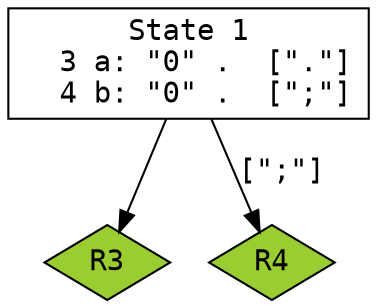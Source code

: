 digraph "reduce.y"
{
  node [fontname=courier shape=box]
  edge [fontname=courier]

  1 [label="State 1\n  3 a: \"0\" .  [\".\"]\l  4 b: \"0\" .  [\";\"]\l"]
  1 -> "1R3" [label="" style=solid]
 "1R3" [style=filled shape=diamond fillcolor=yellowgreen label="R3"]
  1 -> "1R4" [label="[\";\"]" style=solid]
 "1R4" [style=filled shape=diamond fillcolor=yellowgreen label="R4"]
}
